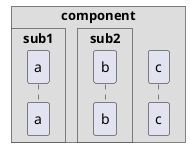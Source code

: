 {
  "sha1": "1zcnqi95rsc9cvnnzv3a29tqmupmxp3",
  "insertion": {
    "when": "2024-05-30T20:48:19.854Z",
    "url": "https://forum.plantuml.net/4957/why-not-to-support-nested-boxes-in-sequence-diagrams?show=4957#q4957",
    "user": "plantuml@gmail.com"
  }
}
@startuml
!pragma teoz true
box "component"
  box "sub1"
    participant a
  endbox
  box "sub2"
    participant b
  endbox
  participant c
end box
@enduml
